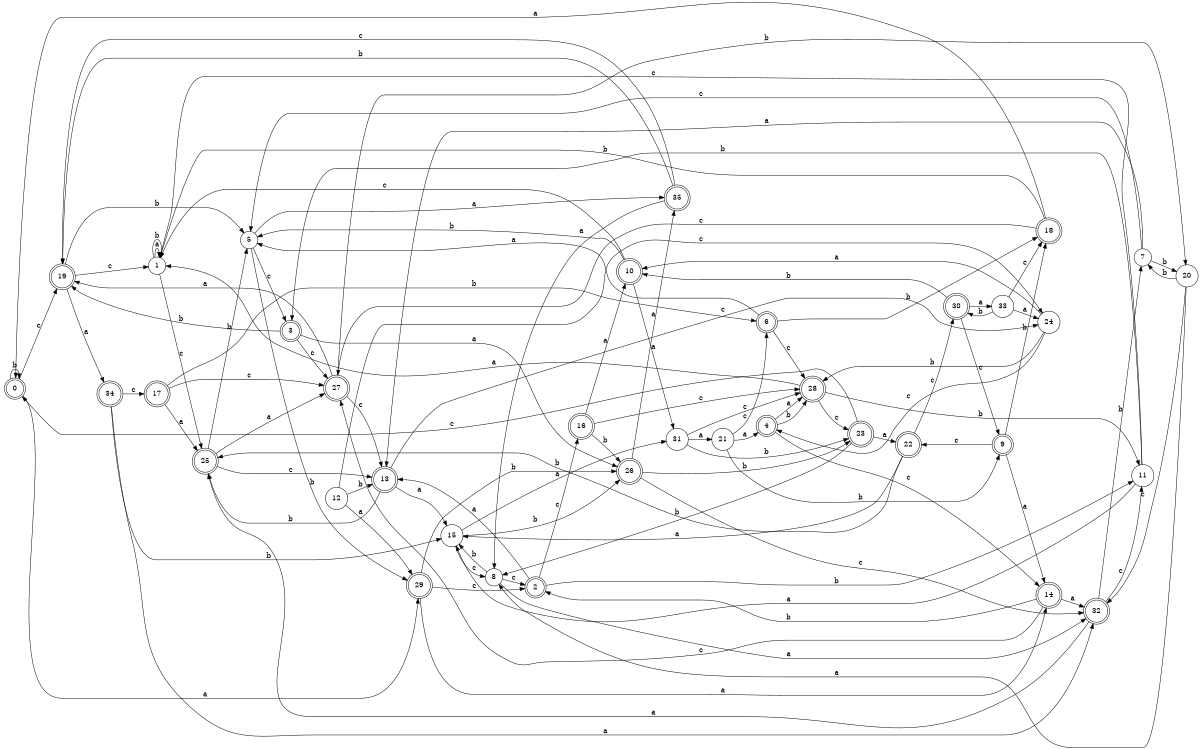 digraph n29_5 {
__start0 [label="" shape="none"];

rankdir=LR;
size="8,5";

s0 [style="rounded,filled", color="black", fillcolor="white" shape="doublecircle", label="0"];
s1 [style="filled", color="black", fillcolor="white" shape="circle", label="1"];
s2 [style="rounded,filled", color="black", fillcolor="white" shape="doublecircle", label="2"];
s3 [style="rounded,filled", color="black", fillcolor="white" shape="doublecircle", label="3"];
s4 [style="rounded,filled", color="black", fillcolor="white" shape="doublecircle", label="4"];
s5 [style="filled", color="black", fillcolor="white" shape="circle", label="5"];
s6 [style="rounded,filled", color="black", fillcolor="white" shape="doublecircle", label="6"];
s7 [style="filled", color="black", fillcolor="white" shape="circle", label="7"];
s8 [style="filled", color="black", fillcolor="white" shape="circle", label="8"];
s9 [style="rounded,filled", color="black", fillcolor="white" shape="doublecircle", label="9"];
s10 [style="rounded,filled", color="black", fillcolor="white" shape="doublecircle", label="10"];
s11 [style="filled", color="black", fillcolor="white" shape="circle", label="11"];
s12 [style="filled", color="black", fillcolor="white" shape="circle", label="12"];
s13 [style="rounded,filled", color="black", fillcolor="white" shape="doublecircle", label="13"];
s14 [style="rounded,filled", color="black", fillcolor="white" shape="doublecircle", label="14"];
s15 [style="filled", color="black", fillcolor="white" shape="circle", label="15"];
s16 [style="rounded,filled", color="black", fillcolor="white" shape="doublecircle", label="16"];
s17 [style="rounded,filled", color="black", fillcolor="white" shape="doublecircle", label="17"];
s18 [style="rounded,filled", color="black", fillcolor="white" shape="doublecircle", label="18"];
s19 [style="rounded,filled", color="black", fillcolor="white" shape="doublecircle", label="19"];
s20 [style="filled", color="black", fillcolor="white" shape="circle", label="20"];
s21 [style="filled", color="black", fillcolor="white" shape="circle", label="21"];
s22 [style="rounded,filled", color="black", fillcolor="white" shape="doublecircle", label="22"];
s23 [style="rounded,filled", color="black", fillcolor="white" shape="doublecircle", label="23"];
s24 [style="filled", color="black", fillcolor="white" shape="circle", label="24"];
s25 [style="rounded,filled", color="black", fillcolor="white" shape="doublecircle", label="25"];
s26 [style="rounded,filled", color="black", fillcolor="white" shape="doublecircle", label="26"];
s27 [style="rounded,filled", color="black", fillcolor="white" shape="doublecircle", label="27"];
s28 [style="rounded,filled", color="black", fillcolor="white" shape="doublecircle", label="28"];
s29 [style="rounded,filled", color="black", fillcolor="white" shape="doublecircle", label="29"];
s30 [style="rounded,filled", color="black", fillcolor="white" shape="doublecircle", label="30"];
s31 [style="filled", color="black", fillcolor="white" shape="circle", label="31"];
s32 [style="rounded,filled", color="black", fillcolor="white" shape="doublecircle", label="32"];
s33 [style="filled", color="black", fillcolor="white" shape="circle", label="33"];
s34 [style="rounded,filled", color="black", fillcolor="white" shape="doublecircle", label="34"];
s35 [style="rounded,filled", color="black", fillcolor="white" shape="doublecircle", label="35"];
s0 -> s29 [label="a"];
s0 -> s0 [label="b"];
s0 -> s19 [label="c"];
s1 -> s1 [label="a"];
s1 -> s1 [label="b"];
s1 -> s25 [label="c"];
s2 -> s13 [label="a"];
s2 -> s11 [label="b"];
s2 -> s16 [label="c"];
s3 -> s26 [label="a"];
s3 -> s19 [label="b"];
s3 -> s27 [label="c"];
s4 -> s28 [label="a"];
s4 -> s28 [label="b"];
s4 -> s14 [label="c"];
s5 -> s35 [label="a"];
s5 -> s29 [label="b"];
s5 -> s3 [label="c"];
s6 -> s5 [label="a"];
s6 -> s18 [label="b"];
s6 -> s28 [label="c"];
s7 -> s13 [label="a"];
s7 -> s20 [label="b"];
s7 -> s5 [label="c"];
s8 -> s32 [label="a"];
s8 -> s15 [label="b"];
s8 -> s2 [label="c"];
s9 -> s14 [label="a"];
s9 -> s18 [label="b"];
s9 -> s22 [label="c"];
s10 -> s31 [label="a"];
s10 -> s5 [label="b"];
s10 -> s1 [label="c"];
s11 -> s15 [label="a"];
s11 -> s3 [label="b"];
s11 -> s1 [label="c"];
s12 -> s29 [label="a"];
s12 -> s13 [label="b"];
s12 -> s24 [label="c"];
s13 -> s15 [label="a"];
s13 -> s25 [label="b"];
s13 -> s24 [label="c"];
s14 -> s32 [label="a"];
s14 -> s2 [label="b"];
s14 -> s27 [label="c"];
s15 -> s31 [label="a"];
s15 -> s26 [label="b"];
s15 -> s8 [label="c"];
s16 -> s10 [label="a"];
s16 -> s26 [label="b"];
s16 -> s28 [label="c"];
s17 -> s25 [label="a"];
s17 -> s6 [label="b"];
s17 -> s27 [label="c"];
s18 -> s0 [label="a"];
s18 -> s1 [label="b"];
s18 -> s27 [label="c"];
s19 -> s34 [label="a"];
s19 -> s5 [label="b"];
s19 -> s1 [label="c"];
s20 -> s8 [label="a"];
s20 -> s7 [label="b"];
s20 -> s32 [label="c"];
s21 -> s4 [label="a"];
s21 -> s9 [label="b"];
s21 -> s6 [label="c"];
s22 -> s15 [label="a"];
s22 -> s25 [label="b"];
s22 -> s30 [label="c"];
s23 -> s22 [label="a"];
s23 -> s8 [label="b"];
s23 -> s0 [label="c"];
s24 -> s10 [label="a"];
s24 -> s28 [label="b"];
s24 -> s4 [label="c"];
s25 -> s27 [label="a"];
s25 -> s5 [label="b"];
s25 -> s13 [label="c"];
s26 -> s35 [label="a"];
s26 -> s23 [label="b"];
s26 -> s32 [label="c"];
s27 -> s19 [label="a"];
s27 -> s20 [label="b"];
s27 -> s13 [label="c"];
s28 -> s1 [label="a"];
s28 -> s11 [label="b"];
s28 -> s23 [label="c"];
s29 -> s14 [label="a"];
s29 -> s26 [label="b"];
s29 -> s2 [label="c"];
s30 -> s33 [label="a"];
s30 -> s10 [label="b"];
s30 -> s9 [label="c"];
s31 -> s21 [label="a"];
s31 -> s23 [label="b"];
s31 -> s28 [label="c"];
s32 -> s25 [label="a"];
s32 -> s7 [label="b"];
s32 -> s11 [label="c"];
s33 -> s24 [label="a"];
s33 -> s30 [label="b"];
s33 -> s18 [label="c"];
s34 -> s32 [label="a"];
s34 -> s15 [label="b"];
s34 -> s17 [label="c"];
s35 -> s8 [label="a"];
s35 -> s19 [label="b"];
s35 -> s19 [label="c"];

}